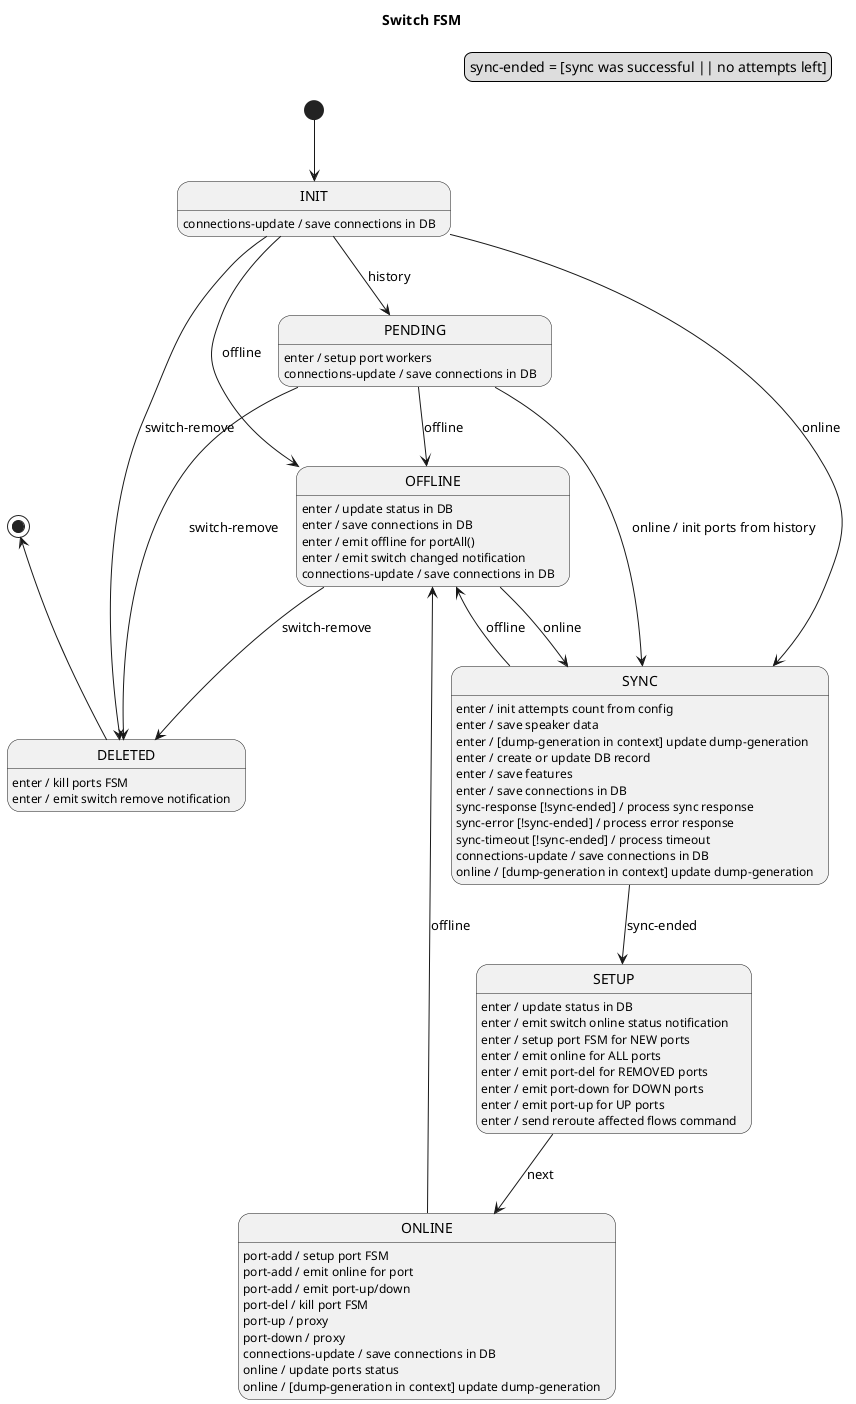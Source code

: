 Internal data:
* switchId
* list of portNumber+upState

Input signals:
* history
* online
* offline
* port-add
* port-del
* port-up
* port-down
* connections-update

Output signals:
* online
* offline
* setup-port
* remove-port
* port-up
* port-down

@startuml
title Switch FSM

legend top right
    sync-ended = [sync was successful || no attempts left]
endlegend

[*] --> INIT

INIT --> SYNC : online
INIT --> PENDING : history
INIT --> OFFLINE : offline
INIT --> DELETED : switch-remove
INIT : connections-update / save connections in DB

PENDING : enter / setup port workers
PENDING --> SYNC : online / init ports from history
PENDING --> OFFLINE : offline
PENDING --> DELETED : switch-remove
PENDING : connections-update / save connections in DB

SYNC : enter / init attempts count from config
SYNC : enter / save speaker data
SYNC : enter / [dump-generation in context] update dump-generation
SYNC : enter / create or update DB record
SYNC : enter / save features
SYNC : enter / save connections in DB
SYNC : sync-response [!sync-ended] / process sync response
SYNC : sync-error [!sync-ended] / process error response
SYNC : sync-timeout [!sync-ended] / process timeout
SYNC : connections-update / save connections in DB
SYNC : online / [dump-generation in context] update dump-generation
SYNC --> SETUP : sync-ended
SYNC -r-> OFFLINE : offline

SETUP : enter / update status in DB
SETUP : enter / emit switch online status notification
SETUP : enter / setup port FSM for NEW ports
SETUP : enter / emit online for ALL ports
SETUP : enter / emit port-del for REMOVED ports
SETUP : enter / emit port-down for DOWN ports
SETUP : enter / emit port-up for UP ports
SETUP : enter / send reroute affected flows command
SETUP --> ONLINE : next

ONLINE : port-add / setup port FSM
ONLINE : port-add / emit online for port
ONLINE : port-add / emit port-up/down
ONLINE : port-del / kill port FSM
ONLINE : port-up / proxy
ONLINE : port-down / proxy
ONLINE : connections-update / save connections in DB
ONLINE : online / update ports status
ONLINE : online / [dump-generation in context] update dump-generation
ONLINE --> OFFLINE : offline

OFFLINE : enter / update status in DB
OFFLINE : enter / save connections in DB
OFFLINE : enter / emit offline for portAll()
OFFLINE : enter / emit switch changed notification
OFFLINE : connections-update / save connections in DB
OFFLINE --> SYNC : online
OFFLINE --> DELETED: switch-remove

DELETED : enter / kill ports FSM
DELETED : enter / emit switch remove notification
DELETED -u-> [*]

@enduml
